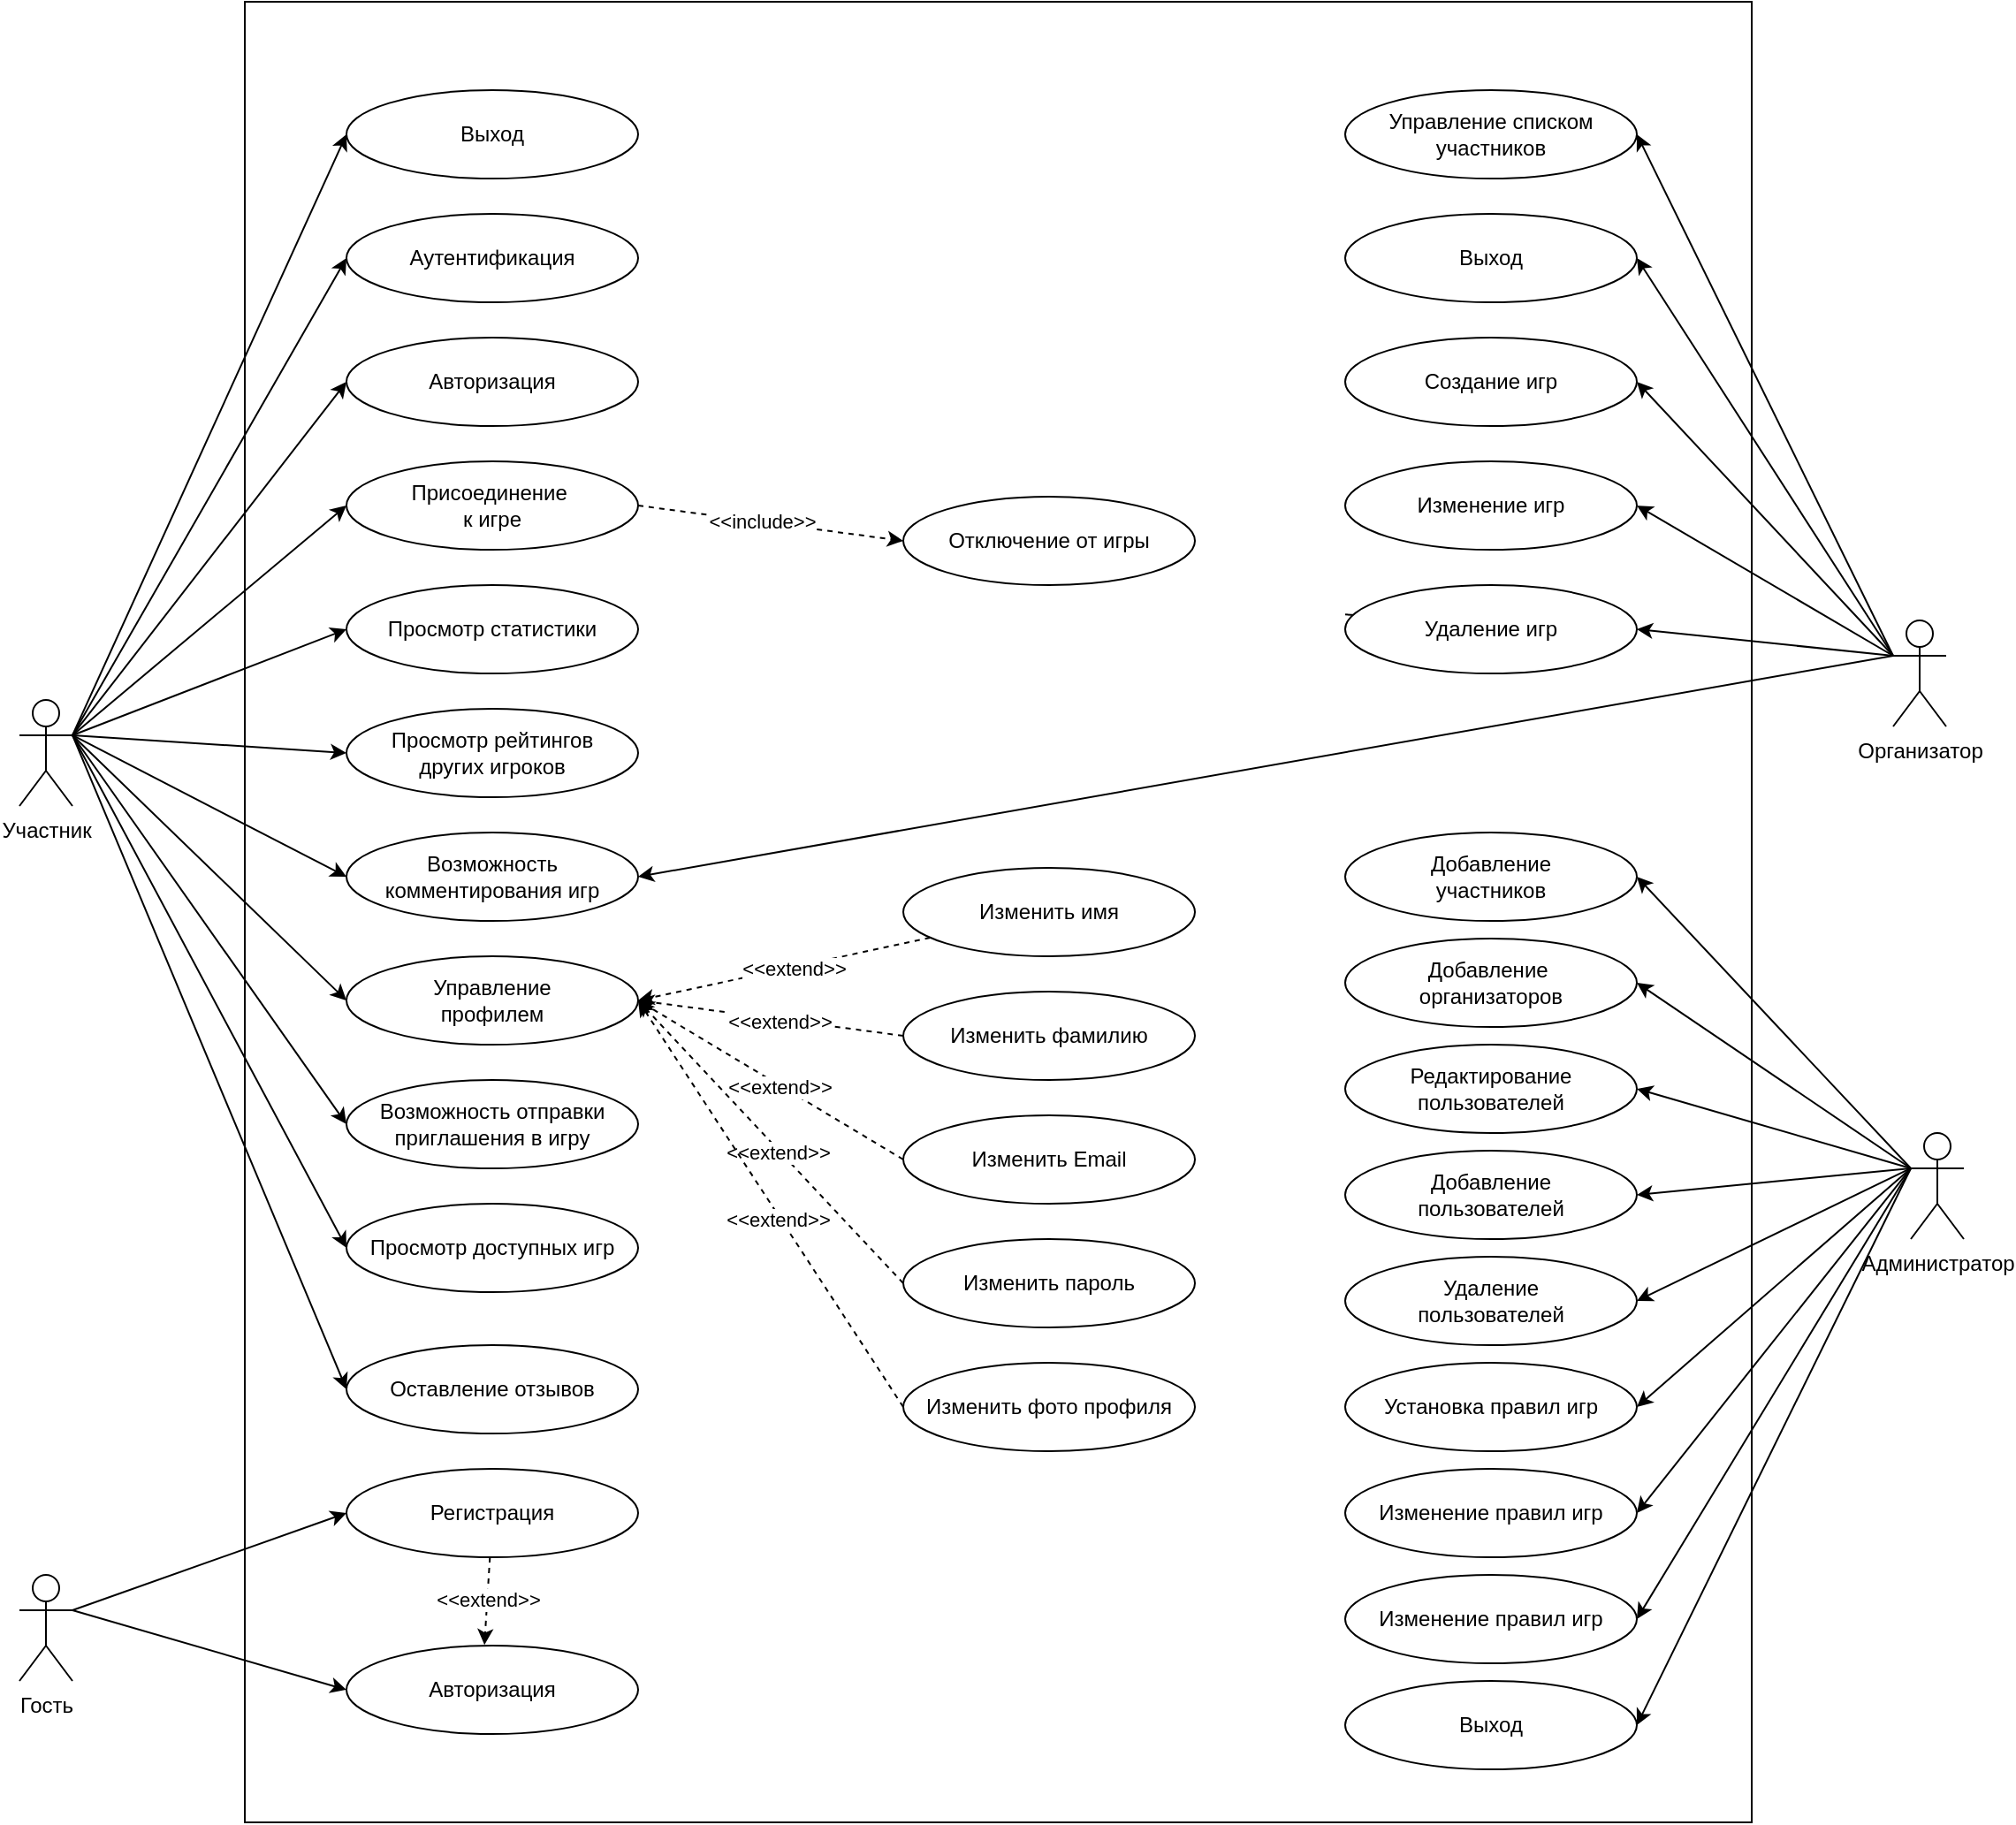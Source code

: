 <mxfile version="24.7.17">
  <diagram name="Page-1" id="CqJRSgg5RnZotLxMXmSK">
    <mxGraphModel dx="2049" dy="1123" grid="1" gridSize="10" guides="1" tooltips="1" connect="1" arrows="1" fold="1" page="1" pageScale="1" pageWidth="827" pageHeight="1169" math="0" shadow="0">
      <root>
        <mxCell id="0" />
        <mxCell id="1" parent="0" />
        <mxCell id="sfpBSsKrv9r2uao3jg4c-572" value="" style="rounded=0;whiteSpace=wrap;html=1;" parent="1" vertex="1">
          <mxGeometry x="477.5" y="600" width="852.5" height="1030" as="geometry" />
        </mxCell>
        <mxCell id="sfpBSsKrv9r2uao3jg4c-474" style="rounded=0;orthogonalLoop=1;jettySize=auto;html=1;exitX=1;exitY=0.333;exitDx=0;exitDy=0;exitPerimeter=0;entryX=0;entryY=0.5;entryDx=0;entryDy=0;" parent="1" source="sfpBSsKrv9r2uao3jg4c-475" target="sfpBSsKrv9r2uao3jg4c-500" edge="1">
          <mxGeometry relative="1" as="geometry" />
        </mxCell>
        <mxCell id="sfpBSsKrv9r2uao3jg4c-475" value="Гость" style="shape=umlActor;verticalLabelPosition=bottom;verticalAlign=top;html=1;outlineConnect=0;" parent="1" vertex="1">
          <mxGeometry x="350" y="1490" width="30" height="60" as="geometry" />
        </mxCell>
        <mxCell id="sfpBSsKrv9r2uao3jg4c-476" style="rounded=0;orthogonalLoop=1;jettySize=auto;html=1;entryX=1;entryY=0.5;entryDx=0;entryDy=0;" parent="1" target="sfpBSsKrv9r2uao3jg4c-529" edge="1">
          <mxGeometry relative="1" as="geometry">
            <mxPoint x="1410" y="970" as="sourcePoint" />
            <mxPoint x="1260" y="1025" as="targetPoint" />
          </mxGeometry>
        </mxCell>
        <mxCell id="sfpBSsKrv9r2uao3jg4c-477" style="rounded=0;orthogonalLoop=1;jettySize=auto;html=1;entryX=1;entryY=0.5;entryDx=0;entryDy=0;" parent="1" target="sfpBSsKrv9r2uao3jg4c-527" edge="1">
          <mxGeometry relative="1" as="geometry">
            <mxPoint x="1410" y="970" as="sourcePoint" />
            <mxPoint x="1260" y="885" as="targetPoint" />
          </mxGeometry>
        </mxCell>
        <mxCell id="sfpBSsKrv9r2uao3jg4c-478" style="rounded=0;orthogonalLoop=1;jettySize=auto;html=1;entryX=1;entryY=0.5;entryDx=0;entryDy=0;exitX=0;exitY=0.333;exitDx=0;exitDy=0;exitPerimeter=0;" parent="1" source="sfpBSsKrv9r2uao3jg4c-528" edge="1">
          <mxGeometry relative="1" as="geometry">
            <mxPoint x="1410" y="970" as="sourcePoint" />
            <mxPoint x="1260" y="955" as="targetPoint" />
          </mxGeometry>
        </mxCell>
        <mxCell id="sfpBSsKrv9r2uao3jg4c-479" style="rounded=0;orthogonalLoop=1;jettySize=auto;html=1;entryX=1;entryY=0.5;entryDx=0;entryDy=0;" parent="1" target="sfpBSsKrv9r2uao3jg4c-524" edge="1">
          <mxGeometry relative="1" as="geometry">
            <mxPoint x="1410" y="970" as="sourcePoint" />
            <mxPoint x="1260" y="815" as="targetPoint" />
          </mxGeometry>
        </mxCell>
        <mxCell id="sfpBSsKrv9r2uao3jg4c-480" style="rounded=0;orthogonalLoop=1;jettySize=auto;html=1;entryX=1;entryY=0.5;entryDx=0;entryDy=0;exitX=0;exitY=0.333;exitDx=0;exitDy=0;exitPerimeter=0;" parent="1" source="sfpBSsKrv9r2uao3jg4c-516" target="sfpBSsKrv9r2uao3jg4c-501" edge="1">
          <mxGeometry relative="1" as="geometry">
            <mxPoint x="1050" y="1090" as="sourcePoint" />
          </mxGeometry>
        </mxCell>
        <mxCell id="sfpBSsKrv9r2uao3jg4c-482" style="rounded=0;orthogonalLoop=1;jettySize=auto;html=1;entryX=0;entryY=0.5;entryDx=0;entryDy=0;exitX=1;exitY=0.333;exitDx=0;exitDy=0;exitPerimeter=0;" parent="1" source="sfpBSsKrv9r2uao3jg4c-490" target="sfpBSsKrv9r2uao3jg4c-491" edge="1">
          <mxGeometry relative="1" as="geometry" />
        </mxCell>
        <mxCell id="sfpBSsKrv9r2uao3jg4c-483" style="rounded=0;orthogonalLoop=1;jettySize=auto;html=1;entryX=0;entryY=0.5;entryDx=0;entryDy=0;exitX=1;exitY=0.333;exitDx=0;exitDy=0;exitPerimeter=0;" parent="1" source="sfpBSsKrv9r2uao3jg4c-490" target="sfpBSsKrv9r2uao3jg4c-492" edge="1">
          <mxGeometry relative="1" as="geometry" />
        </mxCell>
        <mxCell id="sfpBSsKrv9r2uao3jg4c-484" style="rounded=0;orthogonalLoop=1;jettySize=auto;html=1;entryX=0;entryY=0.5;entryDx=0;entryDy=0;exitX=1;exitY=0.333;exitDx=0;exitDy=0;exitPerimeter=0;" parent="1" source="sfpBSsKrv9r2uao3jg4c-490" target="sfpBSsKrv9r2uao3jg4c-493" edge="1">
          <mxGeometry relative="1" as="geometry" />
        </mxCell>
        <mxCell id="sfpBSsKrv9r2uao3jg4c-485" style="rounded=0;orthogonalLoop=1;jettySize=auto;html=1;entryX=0;entryY=0.5;entryDx=0;entryDy=0;exitX=1;exitY=0.333;exitDx=0;exitDy=0;exitPerimeter=0;" parent="1" source="sfpBSsKrv9r2uao3jg4c-490" target="sfpBSsKrv9r2uao3jg4c-494" edge="1">
          <mxGeometry relative="1" as="geometry" />
        </mxCell>
        <mxCell id="sfpBSsKrv9r2uao3jg4c-486" style="rounded=0;orthogonalLoop=1;jettySize=auto;html=1;entryX=0;entryY=0.5;entryDx=0;entryDy=0;exitX=1;exitY=0.333;exitDx=0;exitDy=0;exitPerimeter=0;" parent="1" source="sfpBSsKrv9r2uao3jg4c-490" target="sfpBSsKrv9r2uao3jg4c-495" edge="1">
          <mxGeometry relative="1" as="geometry" />
        </mxCell>
        <mxCell id="sfpBSsKrv9r2uao3jg4c-487" style="rounded=0;orthogonalLoop=1;jettySize=auto;html=1;entryX=0;entryY=0.5;entryDx=0;entryDy=0;exitX=1;exitY=0.333;exitDx=0;exitDy=0;exitPerimeter=0;" parent="1" source="sfpBSsKrv9r2uao3jg4c-490" target="sfpBSsKrv9r2uao3jg4c-496" edge="1">
          <mxGeometry relative="1" as="geometry" />
        </mxCell>
        <mxCell id="sfpBSsKrv9r2uao3jg4c-488" style="rounded=0;orthogonalLoop=1;jettySize=auto;html=1;entryX=0;entryY=0.5;entryDx=0;entryDy=0;exitX=1;exitY=0.333;exitDx=0;exitDy=0;exitPerimeter=0;" parent="1" source="sfpBSsKrv9r2uao3jg4c-490" target="sfpBSsKrv9r2uao3jg4c-501" edge="1">
          <mxGeometry relative="1" as="geometry" />
        </mxCell>
        <mxCell id="sfpBSsKrv9r2uao3jg4c-489" style="rounded=0;orthogonalLoop=1;jettySize=auto;html=1;entryX=0;entryY=0.5;entryDx=0;entryDy=0;exitX=1;exitY=0.333;exitDx=0;exitDy=0;exitPerimeter=0;" parent="1" source="sfpBSsKrv9r2uao3jg4c-490" target="sfpBSsKrv9r2uao3jg4c-502" edge="1">
          <mxGeometry relative="1" as="geometry" />
        </mxCell>
        <mxCell id="sfpBSsKrv9r2uao3jg4c-533" style="rounded=0;orthogonalLoop=1;jettySize=auto;html=1;entryX=0;entryY=0.5;entryDx=0;entryDy=0;exitX=1;exitY=0.333;exitDx=0;exitDy=0;exitPerimeter=0;" parent="1" source="sfpBSsKrv9r2uao3jg4c-490" target="sfpBSsKrv9r2uao3jg4c-518" edge="1">
          <mxGeometry relative="1" as="geometry" />
        </mxCell>
        <mxCell id="sfpBSsKrv9r2uao3jg4c-535" style="rounded=0;orthogonalLoop=1;jettySize=auto;html=1;exitX=1;exitY=0.333;exitDx=0;exitDy=0;exitPerimeter=0;entryX=0;entryY=0.5;entryDx=0;entryDy=0;" parent="1" source="sfpBSsKrv9r2uao3jg4c-490" target="sfpBSsKrv9r2uao3jg4c-521" edge="1">
          <mxGeometry relative="1" as="geometry" />
        </mxCell>
        <mxCell id="sfpBSsKrv9r2uao3jg4c-490" value="Участник" style="shape=umlActor;verticalLabelPosition=bottom;verticalAlign=top;html=1;outlineConnect=0;" parent="1" vertex="1">
          <mxGeometry x="350" y="995" width="30" height="60" as="geometry" />
        </mxCell>
        <mxCell id="sfpBSsKrv9r2uao3jg4c-491" value="Аутентификация" style="ellipse;whiteSpace=wrap;html=1;" parent="1" vertex="1">
          <mxGeometry x="535" y="720" width="165" height="50" as="geometry" />
        </mxCell>
        <mxCell id="sfpBSsKrv9r2uao3jg4c-492" value="Авторизация" style="ellipse;whiteSpace=wrap;html=1;" parent="1" vertex="1">
          <mxGeometry x="535" y="790" width="165" height="50" as="geometry" />
        </mxCell>
        <mxCell id="sfpBSsKrv9r2uao3jg4c-493" value="Присоединение&amp;nbsp;&lt;div&gt;к игре&lt;/div&gt;" style="ellipse;whiteSpace=wrap;html=1;" parent="1" vertex="1">
          <mxGeometry x="535" y="860" width="165" height="50" as="geometry" />
        </mxCell>
        <mxCell id="sfpBSsKrv9r2uao3jg4c-494" value="Просмотр статистики" style="ellipse;whiteSpace=wrap;html=1;" parent="1" vertex="1">
          <mxGeometry x="535" y="930" width="165" height="50" as="geometry" />
        </mxCell>
        <mxCell id="sfpBSsKrv9r2uao3jg4c-495" value="Просмотр рейтингов&lt;div&gt;других игроков&lt;/div&gt;" style="ellipse;whiteSpace=wrap;html=1;" parent="1" vertex="1">
          <mxGeometry x="535" y="1000" width="165" height="50" as="geometry" />
        </mxCell>
        <mxCell id="sfpBSsKrv9r2uao3jg4c-496" value="Управление&lt;div&gt;профилем&lt;/div&gt;" style="ellipse;whiteSpace=wrap;html=1;" parent="1" vertex="1">
          <mxGeometry x="535" y="1140" width="165" height="50" as="geometry" />
        </mxCell>
        <mxCell id="sfpBSsKrv9r2uao3jg4c-500" value="Регистрация" style="ellipse;whiteSpace=wrap;html=1;" parent="1" vertex="1">
          <mxGeometry x="535" y="1430" width="165" height="50" as="geometry" />
        </mxCell>
        <mxCell id="sfpBSsKrv9r2uao3jg4c-501" value="Возможность комментирования игр" style="ellipse;whiteSpace=wrap;html=1;" parent="1" vertex="1">
          <mxGeometry x="535" y="1070" width="165" height="50" as="geometry" />
        </mxCell>
        <mxCell id="sfpBSsKrv9r2uao3jg4c-502" value="Возможность отправки приглашения в игру" style="ellipse;whiteSpace=wrap;html=1;" parent="1" vertex="1">
          <mxGeometry x="535" y="1210" width="165" height="50" as="geometry" />
        </mxCell>
        <mxCell id="sfpBSsKrv9r2uao3jg4c-537" style="rounded=0;orthogonalLoop=1;jettySize=auto;html=1;exitX=0;exitY=0.333;exitDx=0;exitDy=0;exitPerimeter=0;entryX=1;entryY=0.5;entryDx=0;entryDy=0;" parent="1" source="sfpBSsKrv9r2uao3jg4c-504" target="sfpBSsKrv9r2uao3jg4c-507" edge="1">
          <mxGeometry relative="1" as="geometry" />
        </mxCell>
        <mxCell id="sfpBSsKrv9r2uao3jg4c-538" style="rounded=0;orthogonalLoop=1;jettySize=auto;html=1;exitX=0;exitY=0.333;exitDx=0;exitDy=0;exitPerimeter=0;entryX=1;entryY=0.5;entryDx=0;entryDy=0;" parent="1" source="sfpBSsKrv9r2uao3jg4c-504" target="sfpBSsKrv9r2uao3jg4c-508" edge="1">
          <mxGeometry relative="1" as="geometry" />
        </mxCell>
        <mxCell id="sfpBSsKrv9r2uao3jg4c-539" style="rounded=0;orthogonalLoop=1;jettySize=auto;html=1;exitX=0;exitY=0.333;exitDx=0;exitDy=0;exitPerimeter=0;entryX=1;entryY=0.5;entryDx=0;entryDy=0;" parent="1" source="sfpBSsKrv9r2uao3jg4c-504" target="sfpBSsKrv9r2uao3jg4c-509" edge="1">
          <mxGeometry relative="1" as="geometry" />
        </mxCell>
        <mxCell id="sfpBSsKrv9r2uao3jg4c-540" style="rounded=0;orthogonalLoop=1;jettySize=auto;html=1;exitX=0;exitY=0.333;exitDx=0;exitDy=0;exitPerimeter=0;entryX=1;entryY=0.5;entryDx=0;entryDy=0;" parent="1" source="sfpBSsKrv9r2uao3jg4c-504" target="sfpBSsKrv9r2uao3jg4c-510" edge="1">
          <mxGeometry relative="1" as="geometry" />
        </mxCell>
        <mxCell id="sfpBSsKrv9r2uao3jg4c-541" style="rounded=0;orthogonalLoop=1;jettySize=auto;html=1;exitX=0;exitY=0.333;exitDx=0;exitDy=0;exitPerimeter=0;entryX=1;entryY=0.5;entryDx=0;entryDy=0;" parent="1" source="sfpBSsKrv9r2uao3jg4c-504" target="sfpBSsKrv9r2uao3jg4c-511" edge="1">
          <mxGeometry relative="1" as="geometry" />
        </mxCell>
        <mxCell id="sfpBSsKrv9r2uao3jg4c-542" style="rounded=0;orthogonalLoop=1;jettySize=auto;html=1;exitX=0;exitY=0.333;exitDx=0;exitDy=0;exitPerimeter=0;entryX=1;entryY=0.5;entryDx=0;entryDy=0;" parent="1" source="sfpBSsKrv9r2uao3jg4c-504" target="sfpBSsKrv9r2uao3jg4c-513" edge="1">
          <mxGeometry relative="1" as="geometry" />
        </mxCell>
        <mxCell id="sfpBSsKrv9r2uao3jg4c-543" style="rounded=0;orthogonalLoop=1;jettySize=auto;html=1;exitX=0;exitY=0.333;exitDx=0;exitDy=0;exitPerimeter=0;entryX=1;entryY=0.5;entryDx=0;entryDy=0;" parent="1" source="sfpBSsKrv9r2uao3jg4c-504" target="sfpBSsKrv9r2uao3jg4c-514" edge="1">
          <mxGeometry relative="1" as="geometry" />
        </mxCell>
        <mxCell id="sfpBSsKrv9r2uao3jg4c-544" style="rounded=0;orthogonalLoop=1;jettySize=auto;html=1;exitX=0;exitY=0.333;exitDx=0;exitDy=0;exitPerimeter=0;entryX=1;entryY=0.5;entryDx=0;entryDy=0;" parent="1" source="sfpBSsKrv9r2uao3jg4c-504" target="sfpBSsKrv9r2uao3jg4c-515" edge="1">
          <mxGeometry relative="1" as="geometry" />
        </mxCell>
        <mxCell id="sfpBSsKrv9r2uao3jg4c-549" style="rounded=0;orthogonalLoop=1;jettySize=auto;html=1;exitX=0;exitY=0.333;exitDx=0;exitDy=0;exitPerimeter=0;entryX=1;entryY=0.5;entryDx=0;entryDy=0;" parent="1" source="sfpBSsKrv9r2uao3jg4c-504" target="sfpBSsKrv9r2uao3jg4c-547" edge="1">
          <mxGeometry relative="1" as="geometry" />
        </mxCell>
        <mxCell id="sfpBSsKrv9r2uao3jg4c-504" value="Администратор" style="shape=umlActor;verticalLabelPosition=bottom;verticalAlign=top;html=1;outlineConnect=0;" parent="1" vertex="1">
          <mxGeometry x="1420" y="1240" width="30" height="60" as="geometry" />
        </mxCell>
        <mxCell id="sfpBSsKrv9r2uao3jg4c-507" value="Добавление&lt;div&gt;участников&lt;/div&gt;" style="ellipse;whiteSpace=wrap;html=1;" parent="1" vertex="1">
          <mxGeometry x="1100" y="1070" width="165" height="50" as="geometry" />
        </mxCell>
        <mxCell id="sfpBSsKrv9r2uao3jg4c-508" value="Добавление&amp;nbsp;&lt;div&gt;организаторов&lt;/div&gt;" style="ellipse;whiteSpace=wrap;html=1;" parent="1" vertex="1">
          <mxGeometry x="1100" y="1130" width="165" height="50" as="geometry" />
        </mxCell>
        <mxCell id="sfpBSsKrv9r2uao3jg4c-509" value="Редактирование&lt;div&gt;пользователей&lt;/div&gt;" style="ellipse;whiteSpace=wrap;html=1;" parent="1" vertex="1">
          <mxGeometry x="1100" y="1190" width="165" height="50" as="geometry" />
        </mxCell>
        <mxCell id="sfpBSsKrv9r2uao3jg4c-510" value="Добавление&lt;div&gt;пользователей&lt;/div&gt;" style="ellipse;whiteSpace=wrap;html=1;" parent="1" vertex="1">
          <mxGeometry x="1100" y="1250" width="165" height="50" as="geometry" />
        </mxCell>
        <mxCell id="sfpBSsKrv9r2uao3jg4c-511" value="&lt;div&gt;Удаление&lt;/div&gt;&lt;div&gt;пользователей&lt;/div&gt;" style="ellipse;whiteSpace=wrap;html=1;" parent="1" vertex="1">
          <mxGeometry x="1100" y="1310" width="165" height="50" as="geometry" />
        </mxCell>
        <mxCell id="sfpBSsKrv9r2uao3jg4c-513" value="&lt;div&gt;Установка правил игр&lt;/div&gt;" style="ellipse;whiteSpace=wrap;html=1;" parent="1" vertex="1">
          <mxGeometry x="1100" y="1370" width="165" height="50" as="geometry" />
        </mxCell>
        <mxCell id="sfpBSsKrv9r2uao3jg4c-514" value="&lt;div&gt;Изменение правил игр&lt;/div&gt;" style="ellipse;whiteSpace=wrap;html=1;" parent="1" vertex="1">
          <mxGeometry x="1100" y="1430" width="165" height="50" as="geometry" />
        </mxCell>
        <mxCell id="sfpBSsKrv9r2uao3jg4c-515" value="&lt;div&gt;Изменение правил игр&lt;/div&gt;" style="ellipse;whiteSpace=wrap;html=1;" parent="1" vertex="1">
          <mxGeometry x="1100" y="1490" width="165" height="50" as="geometry" />
        </mxCell>
        <mxCell id="sfpBSsKrv9r2uao3jg4c-516" value="Организатор" style="shape=umlActor;verticalLabelPosition=bottom;verticalAlign=top;html=1;outlineConnect=0;" parent="1" vertex="1">
          <mxGeometry x="1410" y="950" width="30" height="60" as="geometry" />
        </mxCell>
        <mxCell id="sfpBSsKrv9r2uao3jg4c-518" value="Просмотр доступных игр" style="ellipse;whiteSpace=wrap;html=1;" parent="1" vertex="1">
          <mxGeometry x="535" y="1280" width="165" height="50" as="geometry" />
        </mxCell>
        <mxCell id="sfpBSsKrv9r2uao3jg4c-520" value="Отключение от игры" style="ellipse;whiteSpace=wrap;html=1;" parent="1" vertex="1">
          <mxGeometry x="850" y="880" width="165" height="50" as="geometry" />
        </mxCell>
        <mxCell id="sfpBSsKrv9r2uao3jg4c-521" value="Оставление отзывов" style="ellipse;whiteSpace=wrap;html=1;" parent="1" vertex="1">
          <mxGeometry x="535" y="1360" width="165" height="50" as="geometry" />
        </mxCell>
        <mxCell id="sfpBSsKrv9r2uao3jg4c-524" value="Создание игр" style="ellipse;whiteSpace=wrap;html=1;" parent="1" vertex="1">
          <mxGeometry x="1100" y="790" width="165" height="50" as="geometry" />
        </mxCell>
        <mxCell id="sfpBSsKrv9r2uao3jg4c-527" value="Изменение игр" style="ellipse;whiteSpace=wrap;html=1;" parent="1" vertex="1">
          <mxGeometry x="1100" y="860" width="165" height="50" as="geometry" />
        </mxCell>
        <mxCell id="sfpBSsKrv9r2uao3jg4c-529" value="Управление списком&lt;div&gt;участников&lt;/div&gt;" style="ellipse;whiteSpace=wrap;html=1;" parent="1" vertex="1">
          <mxGeometry x="1100" y="650" width="165" height="50" as="geometry" />
        </mxCell>
        <mxCell id="sfpBSsKrv9r2uao3jg4c-532" value="" style="rounded=0;orthogonalLoop=1;jettySize=auto;html=1;entryX=1;entryY=0.5;entryDx=0;entryDy=0;" parent="1" target="sfpBSsKrv9r2uao3jg4c-528" edge="1">
          <mxGeometry relative="1" as="geometry">
            <mxPoint x="1410" y="970" as="sourcePoint" />
            <mxPoint x="1260" y="955" as="targetPoint" />
          </mxGeometry>
        </mxCell>
        <mxCell id="sfpBSsKrv9r2uao3jg4c-528" value="Удаление игр" style="ellipse;whiteSpace=wrap;html=1;" parent="1" vertex="1">
          <mxGeometry x="1100" y="930" width="165" height="50" as="geometry" />
        </mxCell>
        <mxCell id="sfpBSsKrv9r2uao3jg4c-545" value="Выход" style="ellipse;whiteSpace=wrap;html=1;" parent="1" vertex="1">
          <mxGeometry x="1100" y="720" width="165" height="50" as="geometry" />
        </mxCell>
        <mxCell id="sfpBSsKrv9r2uao3jg4c-546" value="Выход" style="ellipse;whiteSpace=wrap;html=1;" parent="1" vertex="1">
          <mxGeometry x="535" y="650" width="165" height="50" as="geometry" />
        </mxCell>
        <mxCell id="sfpBSsKrv9r2uao3jg4c-547" value="Выход" style="ellipse;whiteSpace=wrap;html=1;" parent="1" vertex="1">
          <mxGeometry x="1100" y="1550" width="165" height="50" as="geometry" />
        </mxCell>
        <mxCell id="sfpBSsKrv9r2uao3jg4c-550" value="Авторизация" style="ellipse;whiteSpace=wrap;html=1;" parent="1" vertex="1">
          <mxGeometry x="535" y="1530" width="165" height="50" as="geometry" />
        </mxCell>
        <mxCell id="sfpBSsKrv9r2uao3jg4c-551" style="rounded=0;orthogonalLoop=1;jettySize=auto;html=1;entryX=0.473;entryY=-0.008;entryDx=0;entryDy=0;entryPerimeter=0;dashed=1;" parent="1" source="sfpBSsKrv9r2uao3jg4c-500" target="sfpBSsKrv9r2uao3jg4c-550" edge="1">
          <mxGeometry relative="1" as="geometry" />
        </mxCell>
        <mxCell id="sfpBSsKrv9r2uao3jg4c-552" value="&amp;lt;&amp;lt;extend&amp;gt;&amp;gt;" style="edgeLabel;html=1;align=center;verticalAlign=middle;resizable=0;points=[];" parent="sfpBSsKrv9r2uao3jg4c-551" vertex="1" connectable="0">
          <mxGeometry x="-0.062" relative="1" as="geometry">
            <mxPoint as="offset" />
          </mxGeometry>
        </mxCell>
        <mxCell id="sfpBSsKrv9r2uao3jg4c-558" style="rounded=0;orthogonalLoop=1;jettySize=auto;html=1;entryX=1;entryY=0.5;entryDx=0;entryDy=0;dashed=1;" parent="1" source="sfpBSsKrv9r2uao3jg4c-553" target="sfpBSsKrv9r2uao3jg4c-496" edge="1">
          <mxGeometry relative="1" as="geometry" />
        </mxCell>
        <mxCell id="sfpBSsKrv9r2uao3jg4c-559" value="&lt;span style=&quot;color: rgba(0, 0, 0, 0); font-family: monospace; font-size: 0px; text-align: start; background-color: rgb(251, 251, 251);&quot;&gt;%3CmxGraphModel%3E%3Croot%3E%3CmxCell%20id%3D%220%22%2F%3E%3CmxCell%20id%3D%221%22%20parent%3D%220%22%2F%3E%3CmxCell%20id%3D%222%22%20value%3D%22%D0%A3%D0%BF%D1%80%D0%B0%D0%B2%D0%BB%D0%B5%D0%BD%D0%B8%D0%B5%26lt%3Bdiv%26gt%3B%D0%BF%D1%80%D0%BE%D1%84%D0%B8%D0%BB%D0%B5%D0%BC%26lt%3B%2Fdiv%26gt%3B%22%20style%3D%22ellipse%3BwhiteSpace%3Dwrap%3Bhtml%3D1%3B%22%20vertex%3D%221%22%20parent%3D%221%22%3E%3CmxGeometry%20x%3D%22535%22%20y%3D%221140%22%20width%3D%22165%22%20height%3D%2250%22%20as%3D%22geometry%22%2F%3E%3C%2FmxCell%3E%3C%2Froot%3E%3C%2FmxGraphModel%3E&lt;/span&gt;&amp;lt;&amp;lt;extend&amp;gt;&amp;gt;" style="edgeLabel;html=1;align=center;verticalAlign=middle;resizable=0;points=[];" parent="sfpBSsKrv9r2uao3jg4c-558" vertex="1" connectable="0">
          <mxGeometry x="-0.067" y="1" relative="1" as="geometry">
            <mxPoint as="offset" />
          </mxGeometry>
        </mxCell>
        <mxCell id="sfpBSsKrv9r2uao3jg4c-553" value="Изменить имя" style="ellipse;whiteSpace=wrap;html=1;" parent="1" vertex="1">
          <mxGeometry x="850" y="1090" width="165" height="50" as="geometry" />
        </mxCell>
        <mxCell id="sfpBSsKrv9r2uao3jg4c-554" value="Изменить фамилию" style="ellipse;whiteSpace=wrap;html=1;" parent="1" vertex="1">
          <mxGeometry x="850" y="1160" width="165" height="50" as="geometry" />
        </mxCell>
        <mxCell id="sfpBSsKrv9r2uao3jg4c-555" value="Изменить Email" style="ellipse;whiteSpace=wrap;html=1;" parent="1" vertex="1">
          <mxGeometry x="850" y="1230" width="165" height="50" as="geometry" />
        </mxCell>
        <mxCell id="sfpBSsKrv9r2uao3jg4c-556" value="Изменить пароль" style="ellipse;whiteSpace=wrap;html=1;" parent="1" vertex="1">
          <mxGeometry x="850" y="1300" width="165" height="50" as="geometry" />
        </mxCell>
        <mxCell id="sfpBSsKrv9r2uao3jg4c-557" value="Изменить фото профиля" style="ellipse;whiteSpace=wrap;html=1;" parent="1" vertex="1">
          <mxGeometry x="850" y="1370" width="165" height="50" as="geometry" />
        </mxCell>
        <mxCell id="sfpBSsKrv9r2uao3jg4c-560" style="rounded=0;orthogonalLoop=1;jettySize=auto;html=1;entryX=1;entryY=0.5;entryDx=0;entryDy=0;dashed=1;exitX=0;exitY=0.5;exitDx=0;exitDy=0;" parent="1" source="sfpBSsKrv9r2uao3jg4c-554" target="sfpBSsKrv9r2uao3jg4c-496" edge="1">
          <mxGeometry relative="1" as="geometry">
            <mxPoint x="860" y="1155" as="sourcePoint" />
            <mxPoint x="710" y="1175" as="targetPoint" />
          </mxGeometry>
        </mxCell>
        <mxCell id="sfpBSsKrv9r2uao3jg4c-561" value="&lt;span style=&quot;color: rgba(0, 0, 0, 0); font-family: monospace; font-size: 0px; text-align: start; background-color: rgb(251, 251, 251);&quot;&gt;%3CmxGraphModel%3E%3Croot%3E%3CmxCell%20id%3D%220%22%2F%3E%3CmxCell%20id%3D%221%22%20parent%3D%220%22%2F%3E%3CmxCell%20id%3D%222%22%20value%3D%22%D0%A3%D0%BF%D1%80%D0%B0%D0%B2%D0%BB%D0%B5%D0%BD%D0%B8%D0%B5%26lt%3Bdiv%26gt%3B%D0%BF%D1%80%D0%BE%D1%84%D0%B8%D0%BB%D0%B5%D0%BC%26lt%3B%2Fdiv%26gt%3B%22%20style%3D%22ellipse%3BwhiteSpace%3Dwrap%3Bhtml%3D1%3B%22%20vertex%3D%221%22%20parent%3D%221%22%3E%3CmxGeometry%20x%3D%22535%22%20y%3D%221140%22%20width%3D%22165%22%20height%3D%2250%22%20as%3D%22geometry%22%2F%3E%3C%2FmxCell%3E%3C%2Froot%3E%3C%2FmxGraphModel%3E&lt;/span&gt;&amp;lt;&amp;lt;extend&amp;gt;&amp;gt;" style="edgeLabel;html=1;align=center;verticalAlign=middle;resizable=0;points=[];" parent="sfpBSsKrv9r2uao3jg4c-560" vertex="1" connectable="0">
          <mxGeometry x="-0.067" y="1" relative="1" as="geometry">
            <mxPoint as="offset" />
          </mxGeometry>
        </mxCell>
        <mxCell id="sfpBSsKrv9r2uao3jg4c-562" style="rounded=0;orthogonalLoop=1;jettySize=auto;html=1;dashed=1;exitX=0;exitY=0.5;exitDx=0;exitDy=0;entryX=1;entryY=0.5;entryDx=0;entryDy=0;" parent="1" source="sfpBSsKrv9r2uao3jg4c-555" target="sfpBSsKrv9r2uao3jg4c-496" edge="1">
          <mxGeometry relative="1" as="geometry">
            <mxPoint x="860" y="1215" as="sourcePoint" />
            <mxPoint x="700" y="1170" as="targetPoint" />
          </mxGeometry>
        </mxCell>
        <mxCell id="sfpBSsKrv9r2uao3jg4c-563" value="&lt;span style=&quot;color: rgba(0, 0, 0, 0); font-family: monospace; font-size: 0px; text-align: start; background-color: rgb(251, 251, 251);&quot;&gt;%3CmxGraphModel%3E%3Croot%3E%3CmxCell%20id%3D%220%22%2F%3E%3CmxCell%20id%3D%221%22%20parent%3D%220%22%2F%3E%3CmxCell%20id%3D%222%22%20value%3D%22%D0%A3%D0%BF%D1%80%D0%B0%D0%B2%D0%BB%D0%B5%D0%BD%D0%B8%D0%B5%26lt%3Bdiv%26gt%3B%D0%BF%D1%80%D0%BE%D1%84%D0%B8%D0%BB%D0%B5%D0%BC%26lt%3B%2Fdiv%26gt%3B%22%20style%3D%22ellipse%3BwhiteSpace%3Dwrap%3Bhtml%3D1%3B%22%20vertex%3D%221%22%20parent%3D%221%22%3E%3CmxGeometry%20x%3D%22535%22%20y%3D%221140%22%20width%3D%22165%22%20height%3D%2250%22%20as%3D%22geometry%22%2F%3E%3C%2FmxCell%3E%3C%2Froot%3E%3C%2FmxGraphModel%3E&lt;/span&gt;&amp;lt;&amp;lt;extend&amp;gt;&amp;gt;" style="edgeLabel;html=1;align=center;verticalAlign=middle;resizable=0;points=[];" parent="sfpBSsKrv9r2uao3jg4c-562" vertex="1" connectable="0">
          <mxGeometry x="-0.067" y="1" relative="1" as="geometry">
            <mxPoint as="offset" />
          </mxGeometry>
        </mxCell>
        <mxCell id="sfpBSsKrv9r2uao3jg4c-564" style="rounded=0;orthogonalLoop=1;jettySize=auto;html=1;dashed=1;exitX=0;exitY=0.5;exitDx=0;exitDy=0;entryX=1;entryY=0.5;entryDx=0;entryDy=0;" parent="1" source="sfpBSsKrv9r2uao3jg4c-556" target="sfpBSsKrv9r2uao3jg4c-496" edge="1">
          <mxGeometry relative="1" as="geometry">
            <mxPoint x="870.0" y="1340" as="sourcePoint" />
            <mxPoint x="730" y="1190" as="targetPoint" />
          </mxGeometry>
        </mxCell>
        <mxCell id="sfpBSsKrv9r2uao3jg4c-565" value="&lt;span style=&quot;color: rgba(0, 0, 0, 0); font-family: monospace; font-size: 0px; text-align: start; background-color: rgb(251, 251, 251);&quot;&gt;%3CmxGraphModel%3E%3Croot%3E%3CmxCell%20id%3D%220%22%2F%3E%3CmxCell%20id%3D%221%22%20parent%3D%220%22%2F%3E%3CmxCell%20id%3D%222%22%20value%3D%22%D0%A3%D0%BF%D1%80%D0%B0%D0%B2%D0%BB%D0%B5%D0%BD%D0%B8%D0%B5%26lt%3Bdiv%26gt%3B%D0%BF%D1%80%D0%BE%D1%84%D0%B8%D0%BB%D0%B5%D0%BC%26lt%3B%2Fdiv%26gt%3B%22%20style%3D%22ellipse%3BwhiteSpace%3Dwrap%3Bhtml%3D1%3B%22%20vertex%3D%221%22%20parent%3D%221%22%3E%3CmxGeometry%20x%3D%22535%22%20y%3D%221140%22%20width%3D%22165%22%20height%3D%2250%22%20as%3D%22geometry%22%2F%3E%3C%2FmxCell%3E%3C%2Froot%3E%3C%2FmxGraphModel%3E&lt;/span&gt;&amp;lt;&amp;lt;extend&amp;gt;&amp;gt;" style="edgeLabel;html=1;align=center;verticalAlign=middle;resizable=0;points=[];" parent="sfpBSsKrv9r2uao3jg4c-564" vertex="1" connectable="0">
          <mxGeometry x="-0.067" y="1" relative="1" as="geometry">
            <mxPoint as="offset" />
          </mxGeometry>
        </mxCell>
        <mxCell id="sfpBSsKrv9r2uao3jg4c-566" style="rounded=0;orthogonalLoop=1;jettySize=auto;html=1;dashed=1;exitX=0;exitY=0.5;exitDx=0;exitDy=0;entryX=1;entryY=0.5;entryDx=0;entryDy=0;" parent="1" source="sfpBSsKrv9r2uao3jg4c-557" target="sfpBSsKrv9r2uao3jg4c-496" edge="1">
          <mxGeometry relative="1" as="geometry">
            <mxPoint x="860" y="1335" as="sourcePoint" />
            <mxPoint x="710" y="1175" as="targetPoint" />
          </mxGeometry>
        </mxCell>
        <mxCell id="sfpBSsKrv9r2uao3jg4c-567" value="&lt;span style=&quot;color: rgba(0, 0, 0, 0); font-family: monospace; font-size: 0px; text-align: start; background-color: rgb(251, 251, 251);&quot;&gt;%3CmxGraphModel%3E%3Croot%3E%3CmxCell%20id%3D%220%22%2F%3E%3CmxCell%20id%3D%221%22%20parent%3D%220%22%2F%3E%3CmxCell%20id%3D%222%22%20value%3D%22%D0%A3%D0%BF%D1%80%D0%B0%D0%B2%D0%BB%D0%B5%D0%BD%D0%B8%D0%B5%26lt%3Bdiv%26gt%3B%D0%BF%D1%80%D0%BE%D1%84%D0%B8%D0%BB%D0%B5%D0%BC%26lt%3B%2Fdiv%26gt%3B%22%20style%3D%22ellipse%3BwhiteSpace%3Dwrap%3Bhtml%3D1%3B%22%20vertex%3D%221%22%20parent%3D%221%22%3E%3CmxGeometry%20x%3D%22535%22%20y%3D%221140%22%20width%3D%22165%22%20height%3D%2250%22%20as%3D%22geometry%22%2F%3E%3C%2FmxCell%3E%3C%2Froot%3E%3C%2FmxGraphModel%3E&lt;/span&gt;&amp;lt;&amp;lt;extend&amp;gt;&amp;gt;" style="edgeLabel;html=1;align=center;verticalAlign=middle;resizable=0;points=[];" parent="sfpBSsKrv9r2uao3jg4c-566" vertex="1" connectable="0">
          <mxGeometry x="-0.067" y="1" relative="1" as="geometry">
            <mxPoint as="offset" />
          </mxGeometry>
        </mxCell>
        <mxCell id="sfpBSsKrv9r2uao3jg4c-568" style="rounded=0;orthogonalLoop=1;jettySize=auto;html=1;entryX=0;entryY=0.5;entryDx=0;entryDy=0;dashed=1;exitX=1;exitY=0.5;exitDx=0;exitDy=0;" parent="1" source="sfpBSsKrv9r2uao3jg4c-493" target="sfpBSsKrv9r2uao3jg4c-520" edge="1">
          <mxGeometry relative="1" as="geometry">
            <mxPoint x="863" y="1162" as="sourcePoint" />
            <mxPoint x="710" y="1175" as="targetPoint" />
          </mxGeometry>
        </mxCell>
        <mxCell id="sfpBSsKrv9r2uao3jg4c-569" value="&lt;span style=&quot;color: rgba(0, 0, 0, 0); font-family: monospace; font-size: 0px; text-align: start; background-color: rgb(251, 251, 251);&quot;&gt;%3CmxGraphModel%3E%3Croot%3E%3CmxCell%20id%3D%220%22%2F%3E%3CmxCell%20id%3D%221%22%20parent%3D%220%22%2F%3E%3CmxCell%20id%3D%222%22%20value%3D%22%D0%A3%D0%BF%D1%80%D0%B0%D0%B2%D0%BB%D0%B5%D0%BD%D0%B8%D0%B5%26lt%3Bdiv%26gt%3B%D0%BF%D1%80%D0%BE%D1%84%D0%B8%D0%BB%D0%B5%D0%BC%26lt%3B%2Fdiv%26gt%3B%22%20style%3D%22ellipse%3BwhiteSpace%3Dwrap%3Bhtml%3D1%3B%22%20vertex%3D%221%22%20parent%3D%221%22%3E%3CmxGeometry%20x%3D%22535%22%20y%3D%221140%22%20width%3D%22165%22%20height%3D%2250%22%20as%3D%22geometry%22%2F%3E%3C%2FmxCell%3E%3C%2Froot%3E%3C%2FmxGraphModel%3E&lt;/span&gt;&amp;lt;&amp;lt;include&amp;gt;&amp;gt;" style="edgeLabel;html=1;align=center;verticalAlign=middle;resizable=0;points=[];" parent="sfpBSsKrv9r2uao3jg4c-568" vertex="1" connectable="0">
          <mxGeometry x="-0.067" y="1" relative="1" as="geometry">
            <mxPoint as="offset" />
          </mxGeometry>
        </mxCell>
        <mxCell id="kopbr6QDrfiYOSxPrdpd-1" style="rounded=0;orthogonalLoop=1;jettySize=auto;html=1;entryX=0;entryY=0.5;entryDx=0;entryDy=0;" edge="1" parent="1" target="sfpBSsKrv9r2uao3jg4c-550">
          <mxGeometry relative="1" as="geometry">
            <mxPoint x="380" y="1510" as="sourcePoint" />
            <mxPoint x="380" y="1378" as="targetPoint" />
          </mxGeometry>
        </mxCell>
        <mxCell id="kopbr6QDrfiYOSxPrdpd-2" style="rounded=0;orthogonalLoop=1;jettySize=auto;html=1;entryX=0;entryY=0.5;entryDx=0;entryDy=0;exitX=1;exitY=0.333;exitDx=0;exitDy=0;exitPerimeter=0;" edge="1" parent="1" source="sfpBSsKrv9r2uao3jg4c-490" target="sfpBSsKrv9r2uao3jg4c-546">
          <mxGeometry relative="1" as="geometry">
            <mxPoint x="390" y="1010" as="sourcePoint" />
            <mxPoint x="545" y="755" as="targetPoint" />
          </mxGeometry>
        </mxCell>
        <mxCell id="kopbr6QDrfiYOSxPrdpd-3" style="rounded=0;orthogonalLoop=1;jettySize=auto;html=1;entryX=1;entryY=0.5;entryDx=0;entryDy=0;" edge="1" parent="1" target="sfpBSsKrv9r2uao3jg4c-545">
          <mxGeometry relative="1" as="geometry">
            <mxPoint x="1410" y="970" as="sourcePoint" />
            <mxPoint x="1275" y="825" as="targetPoint" />
          </mxGeometry>
        </mxCell>
      </root>
    </mxGraphModel>
  </diagram>
</mxfile>
